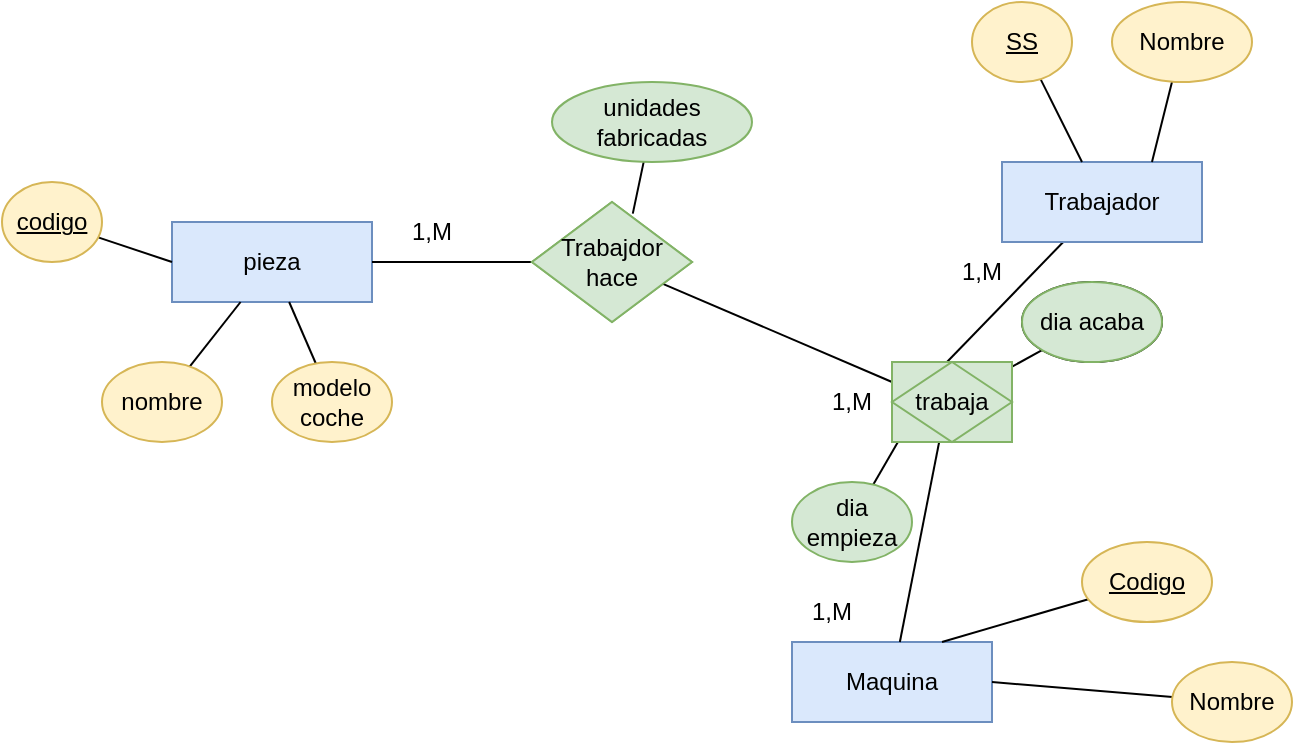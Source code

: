 <mxfile version="20.5.3" type="device"><diagram id="R2lEEEUBdFMjLlhIrx00" name="Page-1"><mxGraphModel dx="1038" dy="579" grid="1" gridSize="10" guides="1" tooltips="1" connect="1" arrows="1" fold="1" page="1" pageScale="1" pageWidth="850" pageHeight="1100" math="0" shadow="0" extFonts="Permanent Marker^https://fonts.googleapis.com/css?family=Permanent+Marker"><root><mxCell id="0"/><mxCell id="1" parent="0"/><mxCell id="CQeHMJFvEtTHyG6xusWM-1" value="pieza" style="whiteSpace=wrap;html=1;align=center;fillColor=#dae8fc;strokeColor=#6c8ebf;" parent="1" vertex="1"><mxGeometry x="110" y="200" width="100" height="40" as="geometry"/></mxCell><mxCell id="CQeHMJFvEtTHyG6xusWM-8" style="edgeStyle=none;rounded=0;orthogonalLoop=1;jettySize=auto;html=1;endArrow=none;endFill=0;" parent="1" source="CQeHMJFvEtTHyG6xusWM-2" target="CQeHMJFvEtTHyG6xusWM-1" edge="1"><mxGeometry relative="1" as="geometry"/></mxCell><mxCell id="CQeHMJFvEtTHyG6xusWM-2" value="nombre" style="ellipse;whiteSpace=wrap;html=1;align=center;fillColor=#fff2cc;strokeColor=#d6b656;" parent="1" vertex="1"><mxGeometry x="75" y="270" width="60" height="40" as="geometry"/></mxCell><mxCell id="CQeHMJFvEtTHyG6xusWM-7" style="edgeStyle=none;rounded=0;orthogonalLoop=1;jettySize=auto;html=1;entryX=0;entryY=0.5;entryDx=0;entryDy=0;endArrow=none;endFill=0;" parent="1" source="CQeHMJFvEtTHyG6xusWM-3" target="CQeHMJFvEtTHyG6xusWM-1" edge="1"><mxGeometry relative="1" as="geometry"/></mxCell><mxCell id="CQeHMJFvEtTHyG6xusWM-3" value="codigo" style="ellipse;whiteSpace=wrap;html=1;align=center;fontStyle=4;fillColor=#fff2cc;strokeColor=#d6b656;" parent="1" vertex="1"><mxGeometry x="25" y="180" width="50" height="40" as="geometry"/></mxCell><mxCell id="CQeHMJFvEtTHyG6xusWM-6" style="rounded=0;orthogonalLoop=1;jettySize=auto;html=1;endArrow=none;endFill=0;" parent="1" source="CQeHMJFvEtTHyG6xusWM-5" target="CQeHMJFvEtTHyG6xusWM-1" edge="1"><mxGeometry relative="1" as="geometry"/></mxCell><mxCell id="CQeHMJFvEtTHyG6xusWM-5" value="modelo coche" style="ellipse;whiteSpace=wrap;html=1;align=center;fillColor=#fff2cc;strokeColor=#d6b656;" parent="1" vertex="1"><mxGeometry x="160" y="270" width="60" height="40" as="geometry"/></mxCell><mxCell id="CQeHMJFvEtTHyG6xusWM-47" style="edgeStyle=none;rounded=0;orthogonalLoop=1;jettySize=auto;html=1;entryX=0.5;entryY=0;entryDx=0;entryDy=0;endArrow=none;endFill=0;" parent="1" source="CQeHMJFvEtTHyG6xusWM-9" edge="1"><mxGeometry relative="1" as="geometry"><mxPoint x="497.5" y="270" as="targetPoint"/></mxGeometry></mxCell><mxCell id="CQeHMJFvEtTHyG6xusWM-9" value="Trabajador" style="whiteSpace=wrap;html=1;align=center;fillColor=#dae8fc;strokeColor=#6c8ebf;" parent="1" vertex="1"><mxGeometry x="525" y="170" width="100" height="40" as="geometry"/></mxCell><mxCell id="CQeHMJFvEtTHyG6xusWM-11" style="edgeStyle=none;rounded=0;orthogonalLoop=1;jettySize=auto;html=1;entryX=1;entryY=1;entryDx=0;entryDy=0;endArrow=none;endFill=0;" parent="1" edge="1"><mxGeometry relative="1" as="geometry"><mxPoint x="658.284" y="384.142" as="sourcePoint"/><mxPoint x="658.284" y="384.142" as="targetPoint"/></mxGeometry></mxCell><mxCell id="CQeHMJFvEtTHyG6xusWM-13" style="edgeStyle=none;rounded=0;orthogonalLoop=1;jettySize=auto;html=1;exitX=1;exitY=1;exitDx=0;exitDy=0;endArrow=none;endFill=0;" parent="1" edge="1"><mxGeometry relative="1" as="geometry"><mxPoint x="658.284" y="384.142" as="sourcePoint"/><mxPoint x="658.284" y="384.142" as="targetPoint"/></mxGeometry></mxCell><mxCell id="CQeHMJFvEtTHyG6xusWM-22" style="edgeStyle=none;rounded=0;orthogonalLoop=1;jettySize=auto;html=1;entryX=1;entryY=0.5;entryDx=0;entryDy=0;endArrow=none;endFill=0;" parent="1" source="CQeHMJFvEtTHyG6xusWM-21" target="CQeHMJFvEtTHyG6xusWM-1" edge="1"><mxGeometry relative="1" as="geometry"/></mxCell><mxCell id="CQeHMJFvEtTHyG6xusWM-21" value="Trabajdor hace" style="shape=rhombus;perimeter=rhombusPerimeter;whiteSpace=wrap;html=1;align=center;fillColor=#d5e8d4;strokeColor=#82b366;" parent="1" vertex="1"><mxGeometry x="290" y="190" width="80" height="60" as="geometry"/></mxCell><mxCell id="CQeHMJFvEtTHyG6xusWM-29" style="edgeStyle=none;rounded=0;orthogonalLoop=1;jettySize=auto;html=1;entryX=0.75;entryY=0;entryDx=0;entryDy=0;endArrow=none;endFill=0;" parent="1" source="CQeHMJFvEtTHyG6xusWM-26" target="CQeHMJFvEtTHyG6xusWM-9" edge="1"><mxGeometry relative="1" as="geometry"/></mxCell><mxCell id="CQeHMJFvEtTHyG6xusWM-26" value="Nombre" style="ellipse;whiteSpace=wrap;html=1;align=center;fillColor=#fff2cc;strokeColor=#d6b656;" parent="1" vertex="1"><mxGeometry x="580" y="90" width="70" height="40" as="geometry"/></mxCell><mxCell id="CQeHMJFvEtTHyG6xusWM-28" style="edgeStyle=none;rounded=0;orthogonalLoop=1;jettySize=auto;html=1;endArrow=none;endFill=0;" parent="1" source="CQeHMJFvEtTHyG6xusWM-27" target="CQeHMJFvEtTHyG6xusWM-9" edge="1"><mxGeometry relative="1" as="geometry"/></mxCell><mxCell id="CQeHMJFvEtTHyG6xusWM-27" value="SS" style="ellipse;whiteSpace=wrap;html=1;align=center;fontStyle=4;fillColor=#fff2cc;strokeColor=#d6b656;" parent="1" vertex="1"><mxGeometry x="510" y="90" width="50" height="40" as="geometry"/></mxCell><mxCell id="CQeHMJFvEtTHyG6xusWM-30" value="Maquina" style="whiteSpace=wrap;html=1;align=center;fillColor=#dae8fc;strokeColor=#6c8ebf;" parent="1" vertex="1"><mxGeometry x="420" y="410" width="100" height="40" as="geometry"/></mxCell><mxCell id="CQeHMJFvEtTHyG6xusWM-33" style="edgeStyle=none;rounded=0;orthogonalLoop=1;jettySize=auto;html=1;entryX=0.75;entryY=0;entryDx=0;entryDy=0;endArrow=none;endFill=0;" parent="1" source="CQeHMJFvEtTHyG6xusWM-32" target="CQeHMJFvEtTHyG6xusWM-30" edge="1"><mxGeometry relative="1" as="geometry"/></mxCell><mxCell id="CQeHMJFvEtTHyG6xusWM-32" value="Codigo" style="ellipse;whiteSpace=wrap;html=1;align=center;fontStyle=4;fillColor=#fff2cc;strokeColor=#d6b656;" parent="1" vertex="1"><mxGeometry x="565" y="360" width="65" height="40" as="geometry"/></mxCell><mxCell id="CQeHMJFvEtTHyG6xusWM-35" style="edgeStyle=none;rounded=0;orthogonalLoop=1;jettySize=auto;html=1;entryX=1;entryY=0.5;entryDx=0;entryDy=0;endArrow=none;endFill=0;" parent="1" source="CQeHMJFvEtTHyG6xusWM-34" target="CQeHMJFvEtTHyG6xusWM-30" edge="1"><mxGeometry relative="1" as="geometry"/></mxCell><mxCell id="CQeHMJFvEtTHyG6xusWM-34" value="Nombre" style="ellipse;whiteSpace=wrap;html=1;align=center;fillColor=#fff2cc;strokeColor=#d6b656;" parent="1" vertex="1"><mxGeometry x="610" y="420" width="60" height="40" as="geometry"/></mxCell><mxCell id="CQeHMJFvEtTHyG6xusWM-52" style="edgeStyle=none;rounded=0;orthogonalLoop=1;jettySize=auto;html=1;entryX=0;entryY=1;entryDx=0;entryDy=0;endArrow=none;endFill=0;" parent="1" source="CQeHMJFvEtTHyG6xusWM-38" edge="1"><mxGeometry relative="1" as="geometry"><mxPoint x="478.75" y="300" as="targetPoint"/></mxGeometry></mxCell><mxCell id="CQeHMJFvEtTHyG6xusWM-38" value="dia empieza" style="ellipse;whiteSpace=wrap;html=1;align=center;fillColor=#d5e8d4;strokeColor=#82b366;" parent="1" vertex="1"><mxGeometry x="420" y="330" width="60" height="40" as="geometry"/></mxCell><mxCell id="CQeHMJFvEtTHyG6xusWM-40" value="dia acaba" style="ellipse;whiteSpace=wrap;html=1;align=center;" parent="1" vertex="1"><mxGeometry x="535" y="230" width="70" height="40" as="geometry"/></mxCell><mxCell id="CQeHMJFvEtTHyG6xusWM-54" style="edgeStyle=none;rounded=0;orthogonalLoop=1;jettySize=auto;html=1;entryX=0;entryY=0.25;entryDx=0;entryDy=0;endArrow=none;endFill=0;" parent="1" source="CQeHMJFvEtTHyG6xusWM-43" target="CQeHMJFvEtTHyG6xusWM-53" edge="1"><mxGeometry relative="1" as="geometry"/></mxCell><mxCell id="CQeHMJFvEtTHyG6xusWM-43" value="Trabajdor hace" style="shape=rhombus;perimeter=rhombusPerimeter;whiteSpace=wrap;html=1;align=center;fillColor=#d5e8d4;strokeColor=#82b366;" parent="1" vertex="1"><mxGeometry x="290" y="190" width="80" height="60" as="geometry"/></mxCell><mxCell id="CQeHMJFvEtTHyG6xusWM-50" style="edgeStyle=none;rounded=0;orthogonalLoop=1;jettySize=auto;html=1;entryX=1;entryY=0;entryDx=0;entryDy=0;endArrow=none;endFill=0;" parent="1" source="CQeHMJFvEtTHyG6xusWM-44" edge="1"><mxGeometry relative="1" as="geometry"><mxPoint x="516.25" y="280" as="targetPoint"/></mxGeometry></mxCell><mxCell id="CQeHMJFvEtTHyG6xusWM-44" value="dia acaba" style="ellipse;whiteSpace=wrap;html=1;align=center;fillColor=#d5e8d4;strokeColor=#82b366;" parent="1" vertex="1"><mxGeometry x="535" y="230" width="70" height="40" as="geometry"/></mxCell><mxCell id="CQeHMJFvEtTHyG6xusWM-48" style="edgeStyle=none;rounded=0;orthogonalLoop=1;jettySize=auto;html=1;endArrow=none;endFill=0;" parent="1" target="CQeHMJFvEtTHyG6xusWM-30" edge="1"><mxGeometry relative="1" as="geometry"><mxPoint x="493.944" y="308.103" as="sourcePoint"/></mxGeometry></mxCell><mxCell id="CQeHMJFvEtTHyG6xusWM-53" value="trabaja" style="shape=associativeEntity;whiteSpace=wrap;html=1;align=center;fillColor=#d5e8d4;strokeColor=#82b366;" parent="1" vertex="1"><mxGeometry x="470" y="270" width="60" height="40" as="geometry"/></mxCell><mxCell id="CQeHMJFvEtTHyG6xusWM-55" value="1,M" style="text;html=1;strokeColor=none;fillColor=none;align=center;verticalAlign=middle;whiteSpace=wrap;rounded=0;" parent="1" vertex="1"><mxGeometry x="495" y="210" width="40" height="30" as="geometry"/></mxCell><mxCell id="CQeHMJFvEtTHyG6xusWM-56" value="1,M" style="text;html=1;strokeColor=none;fillColor=none;align=center;verticalAlign=middle;whiteSpace=wrap;rounded=0;" parent="1" vertex="1"><mxGeometry x="410" y="380" width="60" height="30" as="geometry"/></mxCell><mxCell id="CQeHMJFvEtTHyG6xusWM-57" value="1,M" style="text;html=1;strokeColor=none;fillColor=none;align=center;verticalAlign=middle;whiteSpace=wrap;rounded=0;" parent="1" vertex="1"><mxGeometry x="210" y="190" width="60" height="30" as="geometry"/></mxCell><mxCell id="CQeHMJFvEtTHyG6xusWM-58" value="1,M" style="text;html=1;strokeColor=none;fillColor=none;align=center;verticalAlign=middle;whiteSpace=wrap;rounded=0;" parent="1" vertex="1"><mxGeometry x="420" y="275" width="60" height="30" as="geometry"/></mxCell><mxCell id="Ald7sZRBZY3XN6uTkxrU-3" style="edgeStyle=none;rounded=0;orthogonalLoop=1;jettySize=auto;html=1;entryX=0.63;entryY=0.097;entryDx=0;entryDy=0;entryPerimeter=0;endArrow=none;endFill=0;" edge="1" parent="1" source="Ald7sZRBZY3XN6uTkxrU-2" target="CQeHMJFvEtTHyG6xusWM-43"><mxGeometry relative="1" as="geometry"/></mxCell><mxCell id="Ald7sZRBZY3XN6uTkxrU-2" value="unidades fabricadas" style="ellipse;whiteSpace=wrap;html=1;align=center;fillColor=#d5e8d4;strokeColor=#82b366;" vertex="1" parent="1"><mxGeometry x="300" y="130" width="100" height="40" as="geometry"/></mxCell></root></mxGraphModel></diagram></mxfile>